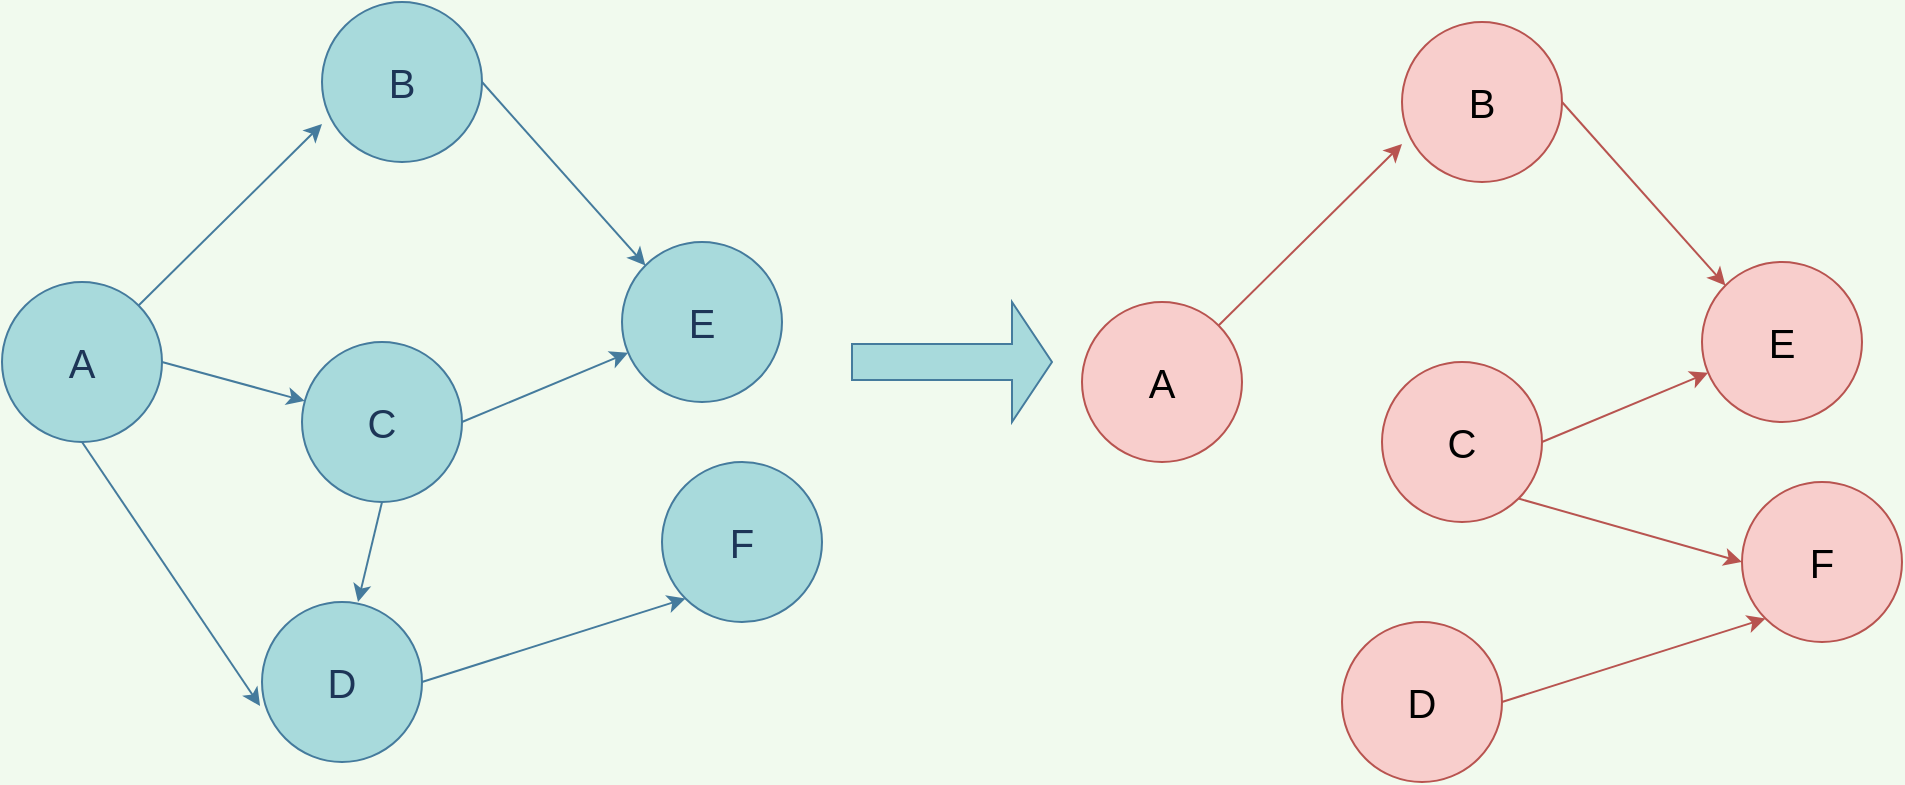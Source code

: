 <mxfile version="15.1.3" type="device"><diagram id="DuRdDv3AJeDYVtN4PTxa" name="第 1 页"><mxGraphModel dx="1086" dy="806" grid="1" gridSize="10" guides="1" tooltips="1" connect="1" arrows="1" fold="1" page="1" pageScale="1" pageWidth="1169" pageHeight="1654" background="#F1FAEE" math="0" shadow="0"><root><mxCell id="0"/><mxCell id="1" parent="0"/><mxCell id="2ndc5gXiYwcOOhVFohbW-25" style="rounded=1;sketch=0;orthogonalLoop=1;jettySize=auto;html=1;exitX=1;exitY=0;exitDx=0;exitDy=0;entryX=0;entryY=0.763;entryDx=0;entryDy=0;entryPerimeter=0;fontColor=#1D3557;strokeColor=#457B9D;fillColor=#A8DADC;" edge="1" parent="1" source="2ndc5gXiYwcOOhVFohbW-16" target="2ndc5gXiYwcOOhVFohbW-17"><mxGeometry relative="1" as="geometry"/></mxCell><mxCell id="2ndc5gXiYwcOOhVFohbW-26" style="rounded=1;sketch=0;orthogonalLoop=1;jettySize=auto;html=1;exitX=1;exitY=0.5;exitDx=0;exitDy=0;fontColor=#1D3557;strokeColor=#457B9D;fillColor=#A8DADC;" edge="1" parent="1" source="2ndc5gXiYwcOOhVFohbW-16" target="2ndc5gXiYwcOOhVFohbW-18"><mxGeometry relative="1" as="geometry"/></mxCell><mxCell id="2ndc5gXiYwcOOhVFohbW-27" style="rounded=1;sketch=0;orthogonalLoop=1;jettySize=auto;html=1;exitX=0.5;exitY=1;exitDx=0;exitDy=0;entryX=-0.012;entryY=0.65;entryDx=0;entryDy=0;entryPerimeter=0;fontColor=#1D3557;strokeColor=#457B9D;fillColor=#A8DADC;" edge="1" parent="1" source="2ndc5gXiYwcOOhVFohbW-16" target="2ndc5gXiYwcOOhVFohbW-19"><mxGeometry relative="1" as="geometry"/></mxCell><mxCell id="2ndc5gXiYwcOOhVFohbW-16" value="&lt;font style=&quot;font-size: 20px;&quot;&gt;A&lt;/font&gt;" style="ellipse;whiteSpace=wrap;html=1;aspect=fixed;fontSize=20;fillColor=#A8DADC;strokeColor=#457B9D;fontColor=#1D3557;" vertex="1" parent="1"><mxGeometry x="125" y="290" width="80" height="80" as="geometry"/></mxCell><mxCell id="2ndc5gXiYwcOOhVFohbW-30" style="rounded=1;sketch=0;orthogonalLoop=1;jettySize=auto;html=1;exitX=1;exitY=0.5;exitDx=0;exitDy=0;entryX=0;entryY=0;entryDx=0;entryDy=0;fontColor=#1D3557;strokeColor=#457B9D;fillColor=#A8DADC;" edge="1" parent="1" source="2ndc5gXiYwcOOhVFohbW-17" target="2ndc5gXiYwcOOhVFohbW-20"><mxGeometry relative="1" as="geometry"/></mxCell><mxCell id="2ndc5gXiYwcOOhVFohbW-17" value="B" style="ellipse;whiteSpace=wrap;html=1;aspect=fixed;fontSize=20;fillColor=#A8DADC;strokeColor=#457B9D;fontColor=#1D3557;" vertex="1" parent="1"><mxGeometry x="285" y="150" width="80" height="80" as="geometry"/></mxCell><mxCell id="2ndc5gXiYwcOOhVFohbW-29" style="rounded=1;sketch=0;orthogonalLoop=1;jettySize=auto;html=1;exitX=1;exitY=0.5;exitDx=0;exitDy=0;fontColor=#1D3557;strokeColor=#457B9D;fillColor=#A8DADC;" edge="1" parent="1" source="2ndc5gXiYwcOOhVFohbW-18" target="2ndc5gXiYwcOOhVFohbW-20"><mxGeometry relative="1" as="geometry"/></mxCell><mxCell id="2ndc5gXiYwcOOhVFohbW-31" style="rounded=1;sketch=0;orthogonalLoop=1;jettySize=auto;html=1;exitX=0.5;exitY=1;exitDx=0;exitDy=0;entryX=0.6;entryY=0;entryDx=0;entryDy=0;entryPerimeter=0;fontColor=#1D3557;strokeColor=#457B9D;fillColor=#A8DADC;" edge="1" parent="1" source="2ndc5gXiYwcOOhVFohbW-18" target="2ndc5gXiYwcOOhVFohbW-19"><mxGeometry relative="1" as="geometry"/></mxCell><mxCell id="2ndc5gXiYwcOOhVFohbW-18" value="C" style="ellipse;whiteSpace=wrap;html=1;aspect=fixed;fontSize=20;fillColor=#A8DADC;strokeColor=#457B9D;fontColor=#1D3557;" vertex="1" parent="1"><mxGeometry x="275" y="320" width="80" height="80" as="geometry"/></mxCell><mxCell id="2ndc5gXiYwcOOhVFohbW-28" style="rounded=1;sketch=0;orthogonalLoop=1;jettySize=auto;html=1;exitX=1;exitY=0.5;exitDx=0;exitDy=0;entryX=0;entryY=1;entryDx=0;entryDy=0;fontColor=#1D3557;strokeColor=#457B9D;fillColor=#A8DADC;" edge="1" parent="1" source="2ndc5gXiYwcOOhVFohbW-19" target="2ndc5gXiYwcOOhVFohbW-21"><mxGeometry relative="1" as="geometry"/></mxCell><mxCell id="2ndc5gXiYwcOOhVFohbW-19" value="D" style="ellipse;whiteSpace=wrap;html=1;aspect=fixed;fontSize=20;fillColor=#A8DADC;strokeColor=#457B9D;fontColor=#1D3557;" vertex="1" parent="1"><mxGeometry x="255" y="450" width="80" height="80" as="geometry"/></mxCell><mxCell id="2ndc5gXiYwcOOhVFohbW-20" value="E" style="ellipse;whiteSpace=wrap;html=1;aspect=fixed;fontSize=20;fillColor=#A8DADC;strokeColor=#457B9D;fontColor=#1D3557;" vertex="1" parent="1"><mxGeometry x="435" y="270" width="80" height="80" as="geometry"/></mxCell><mxCell id="2ndc5gXiYwcOOhVFohbW-21" value="F" style="ellipse;whiteSpace=wrap;html=1;aspect=fixed;fontSize=20;fillColor=#A8DADC;strokeColor=#457B9D;fontColor=#1D3557;" vertex="1" parent="1"><mxGeometry x="455" y="380" width="80" height="80" as="geometry"/></mxCell><mxCell id="2ndc5gXiYwcOOhVFohbW-33" value="" style="shape=singleArrow;whiteSpace=wrap;html=1;rounded=0;sketch=0;fontColor=#1D3557;strokeColor=#457B9D;fillColor=#A8DADC;" vertex="1" parent="1"><mxGeometry x="550" y="300" width="100" height="60" as="geometry"/></mxCell><mxCell id="2ndc5gXiYwcOOhVFohbW-34" style="rounded=1;sketch=0;orthogonalLoop=1;jettySize=auto;html=1;exitX=1;exitY=0;exitDx=0;exitDy=0;entryX=0;entryY=0.763;entryDx=0;entryDy=0;entryPerimeter=0;fontColor=#1D3557;strokeColor=#b85450;fillColor=#f8cecc;" edge="1" parent="1" source="2ndc5gXiYwcOOhVFohbW-37" target="2ndc5gXiYwcOOhVFohbW-39"><mxGeometry relative="1" as="geometry"/></mxCell><mxCell id="2ndc5gXiYwcOOhVFohbW-37" value="&lt;font style=&quot;font-size: 20px;&quot;&gt;A&lt;/font&gt;" style="ellipse;whiteSpace=wrap;html=1;aspect=fixed;fontSize=20;fillColor=#f8cecc;strokeColor=#b85450;" vertex="1" parent="1"><mxGeometry x="665" y="300" width="80" height="80" as="geometry"/></mxCell><mxCell id="2ndc5gXiYwcOOhVFohbW-38" style="rounded=1;sketch=0;orthogonalLoop=1;jettySize=auto;html=1;exitX=1;exitY=0.5;exitDx=0;exitDy=0;entryX=0;entryY=0;entryDx=0;entryDy=0;fontColor=#1D3557;strokeColor=#b85450;fillColor=#f8cecc;" edge="1" parent="1" source="2ndc5gXiYwcOOhVFohbW-39" target="2ndc5gXiYwcOOhVFohbW-45"><mxGeometry relative="1" as="geometry"/></mxCell><mxCell id="2ndc5gXiYwcOOhVFohbW-39" value="B" style="ellipse;whiteSpace=wrap;html=1;aspect=fixed;fontSize=20;fillColor=#f8cecc;strokeColor=#b85450;" vertex="1" parent="1"><mxGeometry x="825" y="160" width="80" height="80" as="geometry"/></mxCell><mxCell id="2ndc5gXiYwcOOhVFohbW-40" style="rounded=1;sketch=0;orthogonalLoop=1;jettySize=auto;html=1;exitX=1;exitY=0.5;exitDx=0;exitDy=0;fontColor=#1D3557;strokeColor=#b85450;fillColor=#f8cecc;" edge="1" parent="1" source="2ndc5gXiYwcOOhVFohbW-42" target="2ndc5gXiYwcOOhVFohbW-45"><mxGeometry relative="1" as="geometry"/></mxCell><mxCell id="2ndc5gXiYwcOOhVFohbW-47" style="edgeStyle=none;rounded=1;sketch=0;orthogonalLoop=1;jettySize=auto;html=1;exitX=1;exitY=1;exitDx=0;exitDy=0;entryX=0;entryY=0.5;entryDx=0;entryDy=0;fontColor=#1D3557;strokeColor=#b85450;fillColor=#f8cecc;" edge="1" parent="1" source="2ndc5gXiYwcOOhVFohbW-42" target="2ndc5gXiYwcOOhVFohbW-46"><mxGeometry relative="1" as="geometry"/></mxCell><mxCell id="2ndc5gXiYwcOOhVFohbW-42" value="C" style="ellipse;whiteSpace=wrap;html=1;aspect=fixed;fontSize=20;fillColor=#f8cecc;strokeColor=#b85450;" vertex="1" parent="1"><mxGeometry x="815" y="330" width="80" height="80" as="geometry"/></mxCell><mxCell id="2ndc5gXiYwcOOhVFohbW-43" style="rounded=1;sketch=0;orthogonalLoop=1;jettySize=auto;html=1;exitX=1;exitY=0.5;exitDx=0;exitDy=0;entryX=0;entryY=1;entryDx=0;entryDy=0;fontColor=#1D3557;strokeColor=#b85450;fillColor=#f8cecc;" edge="1" parent="1" source="2ndc5gXiYwcOOhVFohbW-44" target="2ndc5gXiYwcOOhVFohbW-46"><mxGeometry relative="1" as="geometry"/></mxCell><mxCell id="2ndc5gXiYwcOOhVFohbW-44" value="D" style="ellipse;whiteSpace=wrap;html=1;aspect=fixed;fontSize=20;fillColor=#f8cecc;strokeColor=#b85450;" vertex="1" parent="1"><mxGeometry x="795" y="460" width="80" height="80" as="geometry"/></mxCell><mxCell id="2ndc5gXiYwcOOhVFohbW-45" value="E" style="ellipse;whiteSpace=wrap;html=1;aspect=fixed;fontSize=20;fillColor=#f8cecc;strokeColor=#b85450;" vertex="1" parent="1"><mxGeometry x="975" y="280" width="80" height="80" as="geometry"/></mxCell><mxCell id="2ndc5gXiYwcOOhVFohbW-46" value="F" style="ellipse;whiteSpace=wrap;html=1;aspect=fixed;fontSize=20;fillColor=#f8cecc;strokeColor=#b85450;" vertex="1" parent="1"><mxGeometry x="995" y="390" width="80" height="80" as="geometry"/></mxCell></root></mxGraphModel></diagram></mxfile>